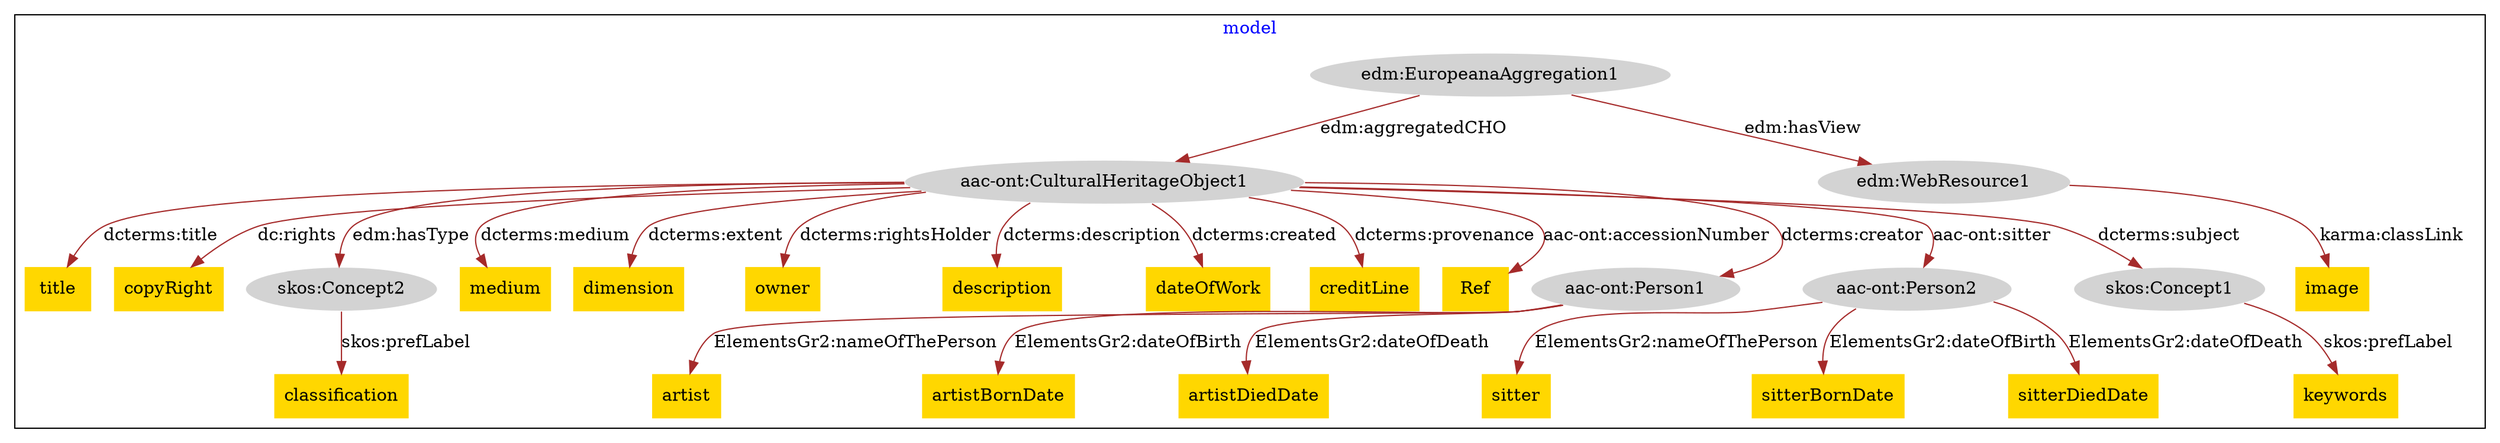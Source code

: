 digraph n0 {
fontcolor="blue"
remincross="true"
subgraph cluster {
label="model"
"aac-ont:CulturalHeritageObject1"[style="filled",color="white",fillcolor="lightgray",label="aac-ont:CulturalHeritageObject1"];
"title"[shape="plaintext",style="filled",fillcolor="gold",label="title"];
"copyRight"[shape="plaintext",style="filled",fillcolor="gold",label="copyRight"];
"skos:Concept2"[style="filled",color="white",fillcolor="lightgray",label="skos:Concept2"];
"classification"[shape="plaintext",style="filled",fillcolor="gold",label="classification"];
"medium"[shape="plaintext",style="filled",fillcolor="gold",label="medium"];
"dimension"[shape="plaintext",style="filled",fillcolor="gold",label="dimension"];
"owner"[shape="plaintext",style="filled",fillcolor="gold",label="owner"];
"edm:WebResource1"[style="filled",color="white",fillcolor="lightgray",label="edm:WebResource1"];
"image"[shape="plaintext",style="filled",fillcolor="gold",label="image"];
"description"[shape="plaintext",style="filled",fillcolor="gold",label="description"];
"dateOfWork"[shape="plaintext",style="filled",fillcolor="gold",label="dateOfWork"];
"creditLine"[shape="plaintext",style="filled",fillcolor="gold",label="creditLine"];
"Ref"[shape="plaintext",style="filled",fillcolor="gold",label="Ref"];
"aac-ont:Person1"[style="filled",color="white",fillcolor="lightgray",label="aac-ont:Person1"];
"artist"[shape="plaintext",style="filled",fillcolor="gold",label="artist"];
"artistBornDate"[shape="plaintext",style="filled",fillcolor="gold",label="artistBornDate"];
"artistDiedDate"[shape="plaintext",style="filled",fillcolor="gold",label="artistDiedDate"];
"aac-ont:Person2"[style="filled",color="white",fillcolor="lightgray",label="aac-ont:Person2"];
"sitter"[shape="plaintext",style="filled",fillcolor="gold",label="sitter"];
"sitterBornDate"[shape="plaintext",style="filled",fillcolor="gold",label="sitterBornDate"];
"sitterDiedDate"[shape="plaintext",style="filled",fillcolor="gold",label="sitterDiedDate"];
"skos:Concept1"[style="filled",color="white",fillcolor="lightgray",label="skos:Concept1"];
"keywords"[shape="plaintext",style="filled",fillcolor="gold",label="keywords"];
"edm:EuropeanaAggregation1"[style="filled",color="white",fillcolor="lightgray",label="edm:EuropeanaAggregation1"];
}
"aac-ont:CulturalHeritageObject1" -> "title"[color="brown",fontcolor="black",label="dcterms:title"];
"aac-ont:CulturalHeritageObject1" -> "copyRight"[color="brown",fontcolor="black",label="dc:rights"];
"skos:Concept2" -> "classification"[color="brown",fontcolor="black",label="skos:prefLabel"];
"aac-ont:CulturalHeritageObject1" -> "medium"[color="brown",fontcolor="black",label="dcterms:medium"];
"aac-ont:CulturalHeritageObject1" -> "dimension"[color="brown",fontcolor="black",label="dcterms:extent"];
"aac-ont:CulturalHeritageObject1" -> "owner"[color="brown",fontcolor="black",label="dcterms:rightsHolder"];
"edm:WebResource1" -> "image"[color="brown",fontcolor="black",label="karma:classLink"];
"aac-ont:CulturalHeritageObject1" -> "description"[color="brown",fontcolor="black",label="dcterms:description"];
"aac-ont:CulturalHeritageObject1" -> "dateOfWork"[color="brown",fontcolor="black",label="dcterms:created"];
"aac-ont:CulturalHeritageObject1" -> "creditLine"[color="brown",fontcolor="black",label="dcterms:provenance"];
"aac-ont:CulturalHeritageObject1" -> "Ref"[color="brown",fontcolor="black",label="aac-ont:accessionNumber"];
"aac-ont:Person1" -> "artist"[color="brown",fontcolor="black",label="ElementsGr2:nameOfThePerson"];
"aac-ont:Person1" -> "artistBornDate"[color="brown",fontcolor="black",label="ElementsGr2:dateOfBirth"];
"aac-ont:Person1" -> "artistDiedDate"[color="brown",fontcolor="black",label="ElementsGr2:dateOfDeath"];
"aac-ont:Person2" -> "sitter"[color="brown",fontcolor="black",label="ElementsGr2:nameOfThePerson"];
"aac-ont:Person2" -> "sitterBornDate"[color="brown",fontcolor="black",label="ElementsGr2:dateOfBirth"];
"aac-ont:Person2" -> "sitterDiedDate"[color="brown",fontcolor="black",label="ElementsGr2:dateOfDeath"];
"skos:Concept1" -> "keywords"[color="brown",fontcolor="black",label="skos:prefLabel"];
"edm:EuropeanaAggregation1" -> "aac-ont:CulturalHeritageObject1"[color="brown",fontcolor="black",label="edm:aggregatedCHO"];
"edm:EuropeanaAggregation1" -> "edm:WebResource1"[color="brown",fontcolor="black",label="edm:hasView"];
"aac-ont:CulturalHeritageObject1" -> "aac-ont:Person1"[color="brown",fontcolor="black",label="dcterms:creator"];
"aac-ont:CulturalHeritageObject1" -> "aac-ont:Person2"[color="brown",fontcolor="black",label="aac-ont:sitter"];
"aac-ont:CulturalHeritageObject1" -> "skos:Concept2"[color="brown",fontcolor="black",label="edm:hasType"];
"aac-ont:CulturalHeritageObject1" -> "skos:Concept1"[color="brown",fontcolor="black",label="dcterms:subject"];
}
